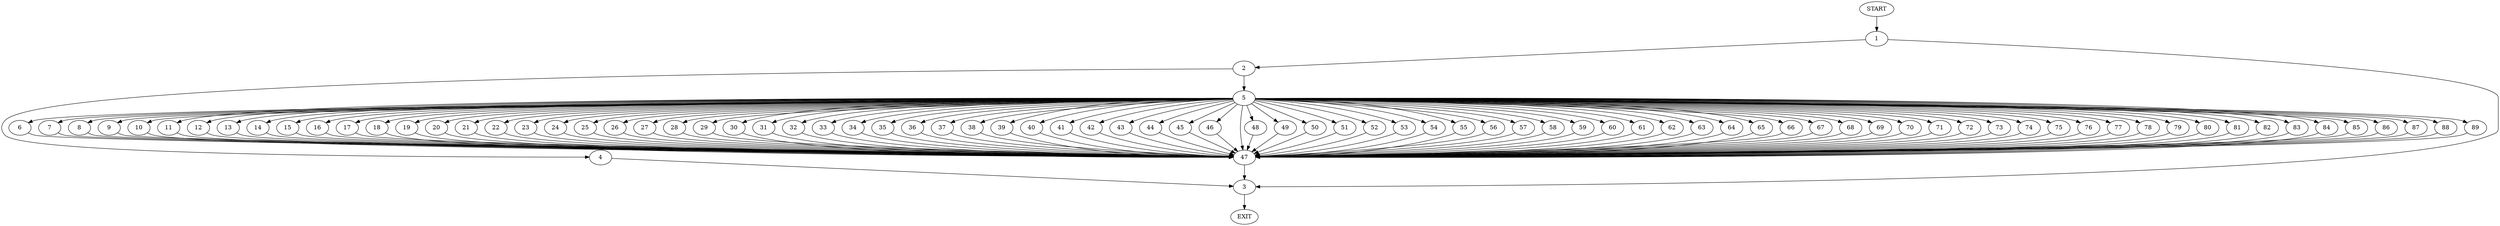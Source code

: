 digraph {
0 [label="START"]
90 [label="EXIT"]
0 -> 1
1 -> 2
1 -> 3
3 -> 90
2 -> 4
2 -> 5
5 -> 6
5 -> 7
5 -> 8
5 -> 9
5 -> 10
5 -> 11
5 -> 12
5 -> 13
5 -> 14
5 -> 15
5 -> 16
5 -> 17
5 -> 18
5 -> 19
5 -> 20
5 -> 21
5 -> 22
5 -> 23
5 -> 24
5 -> 25
5 -> 26
5 -> 27
5 -> 28
5 -> 29
5 -> 30
5 -> 31
5 -> 32
5 -> 33
5 -> 34
5 -> 35
5 -> 36
5 -> 37
5 -> 38
5 -> 39
5 -> 40
5 -> 41
5 -> 42
5 -> 43
5 -> 44
5 -> 45
5 -> 46
5 -> 47
5 -> 48
5 -> 49
5 -> 50
5 -> 51
5 -> 52
5 -> 53
5 -> 54
5 -> 55
5 -> 56
5 -> 57
5 -> 58
5 -> 59
5 -> 60
5 -> 61
5 -> 62
5 -> 63
5 -> 64
5 -> 65
5 -> 66
5 -> 67
5 -> 68
5 -> 69
5 -> 70
5 -> 71
5 -> 72
5 -> 73
5 -> 74
5 -> 75
5 -> 76
5 -> 77
5 -> 78
5 -> 79
5 -> 80
5 -> 81
5 -> 82
5 -> 83
5 -> 84
5 -> 85
5 -> 86
5 -> 87
5 -> 88
5 -> 89
4 -> 3
17 -> 47
88 -> 47
18 -> 47
52 -> 47
29 -> 47
80 -> 47
50 -> 47
81 -> 47
53 -> 47
23 -> 47
39 -> 47
78 -> 47
35 -> 47
55 -> 47
41 -> 47
37 -> 47
59 -> 47
60 -> 47
73 -> 47
65 -> 47
28 -> 47
25 -> 47
40 -> 47
85 -> 47
89 -> 47
69 -> 47
12 -> 47
61 -> 47
63 -> 47
56 -> 47
19 -> 47
42 -> 47
72 -> 47
68 -> 47
67 -> 47
36 -> 47
27 -> 47
74 -> 47
54 -> 47
33 -> 47
82 -> 47
57 -> 47
44 -> 47
64 -> 47
75 -> 47
14 -> 47
26 -> 47
58 -> 47
66 -> 47
79 -> 47
83 -> 47
70 -> 47
20 -> 47
71 -> 47
6 -> 47
8 -> 47
86 -> 47
48 -> 47
76 -> 47
13 -> 47
43 -> 47
30 -> 47
87 -> 47
84 -> 47
34 -> 47
21 -> 47
46 -> 47
51 -> 47
24 -> 47
15 -> 47
47 -> 3
9 -> 47
62 -> 47
10 -> 47
31 -> 47
11 -> 47
77 -> 47
49 -> 47
32 -> 47
38 -> 47
16 -> 47
7 -> 47
45 -> 47
22 -> 47
}

